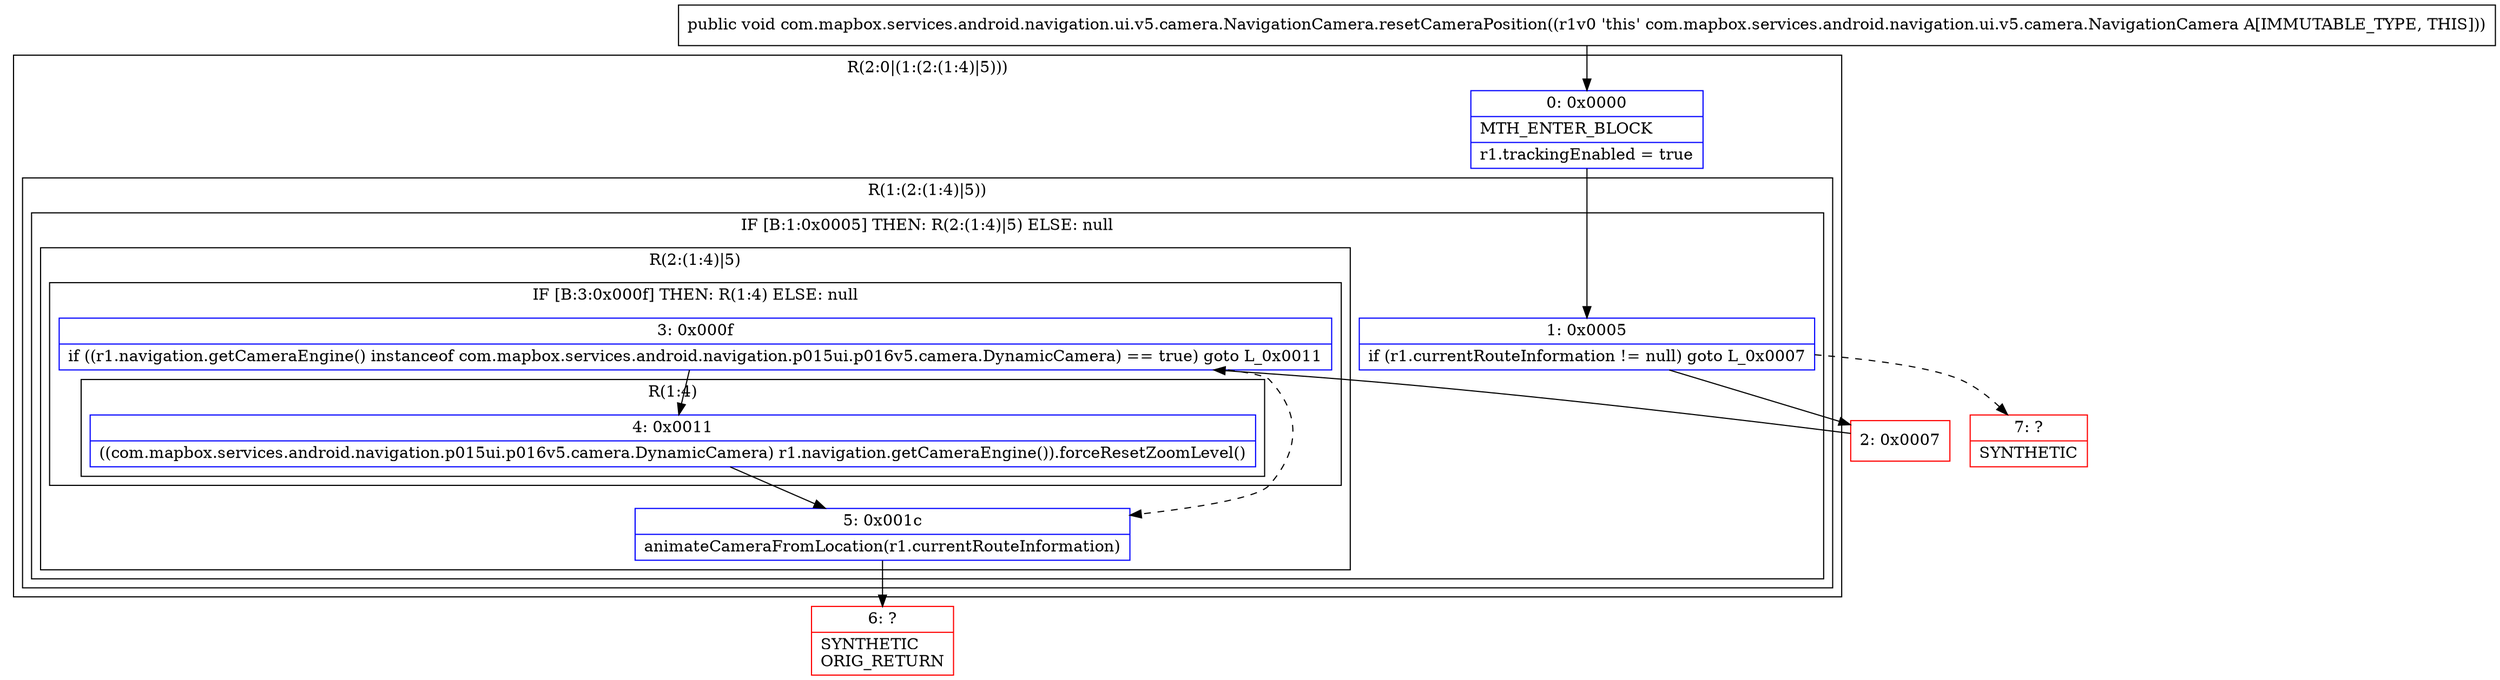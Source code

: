 digraph "CFG forcom.mapbox.services.android.navigation.ui.v5.camera.NavigationCamera.resetCameraPosition()V" {
subgraph cluster_Region_852911377 {
label = "R(2:0|(1:(2:(1:4)|5)))";
node [shape=record,color=blue];
Node_0 [shape=record,label="{0\:\ 0x0000|MTH_ENTER_BLOCK\l|r1.trackingEnabled = true\l}"];
subgraph cluster_Region_1321070036 {
label = "R(1:(2:(1:4)|5))";
node [shape=record,color=blue];
subgraph cluster_IfRegion_717668232 {
label = "IF [B:1:0x0005] THEN: R(2:(1:4)|5) ELSE: null";
node [shape=record,color=blue];
Node_1 [shape=record,label="{1\:\ 0x0005|if (r1.currentRouteInformation != null) goto L_0x0007\l}"];
subgraph cluster_Region_2000884869 {
label = "R(2:(1:4)|5)";
node [shape=record,color=blue];
subgraph cluster_IfRegion_1992038801 {
label = "IF [B:3:0x000f] THEN: R(1:4) ELSE: null";
node [shape=record,color=blue];
Node_3 [shape=record,label="{3\:\ 0x000f|if ((r1.navigation.getCameraEngine() instanceof com.mapbox.services.android.navigation.p015ui.p016v5.camera.DynamicCamera) == true) goto L_0x0011\l}"];
subgraph cluster_Region_1464768991 {
label = "R(1:4)";
node [shape=record,color=blue];
Node_4 [shape=record,label="{4\:\ 0x0011|((com.mapbox.services.android.navigation.p015ui.p016v5.camera.DynamicCamera) r1.navigation.getCameraEngine()).forceResetZoomLevel()\l}"];
}
}
Node_5 [shape=record,label="{5\:\ 0x001c|animateCameraFromLocation(r1.currentRouteInformation)\l}"];
}
}
}
}
Node_2 [shape=record,color=red,label="{2\:\ 0x0007}"];
Node_6 [shape=record,color=red,label="{6\:\ ?|SYNTHETIC\lORIG_RETURN\l}"];
Node_7 [shape=record,color=red,label="{7\:\ ?|SYNTHETIC\l}"];
MethodNode[shape=record,label="{public void com.mapbox.services.android.navigation.ui.v5.camera.NavigationCamera.resetCameraPosition((r1v0 'this' com.mapbox.services.android.navigation.ui.v5.camera.NavigationCamera A[IMMUTABLE_TYPE, THIS])) }"];
MethodNode -> Node_0;
Node_0 -> Node_1;
Node_1 -> Node_2;
Node_1 -> Node_7[style=dashed];
Node_3 -> Node_4;
Node_3 -> Node_5[style=dashed];
Node_4 -> Node_5;
Node_5 -> Node_6;
Node_2 -> Node_3;
}

